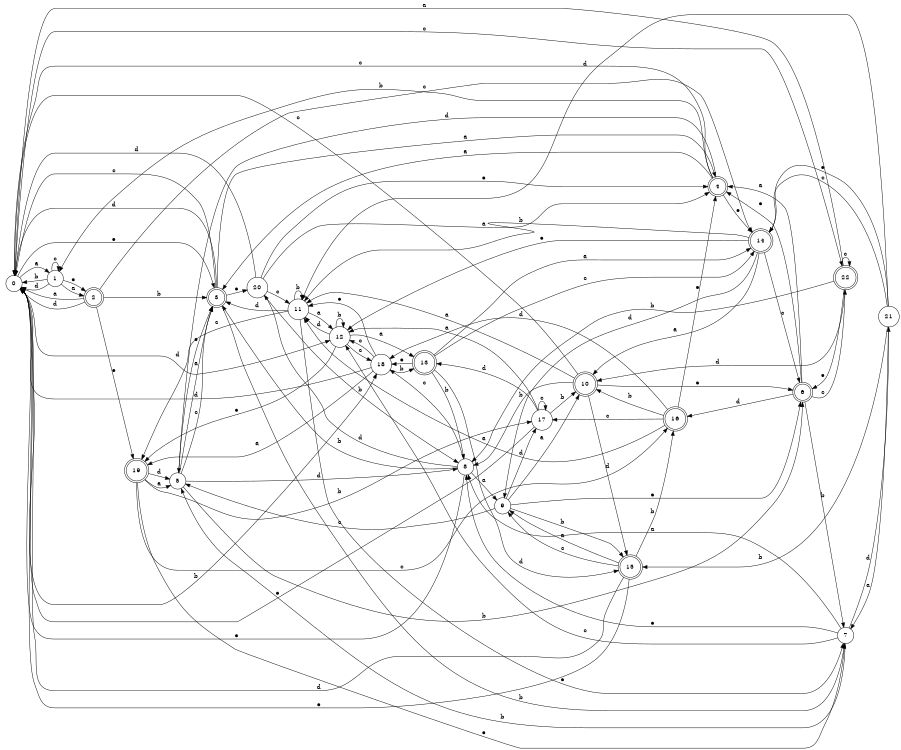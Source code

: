digraph n19_3 {
__start0 [label="" shape="none"];

rankdir=LR;
size="8,5";

s0 [style="filled", color="black", fillcolor="white" shape="circle", label="0"];
s1 [style="filled", color="black", fillcolor="white" shape="circle", label="1"];
s2 [style="rounded,filled", color="black", fillcolor="white" shape="doublecircle", label="2"];
s3 [style="rounded,filled", color="black", fillcolor="white" shape="doublecircle", label="3"];
s4 [style="rounded,filled", color="black", fillcolor="white" shape="doublecircle", label="4"];
s5 [style="filled", color="black", fillcolor="white" shape="circle", label="5"];
s6 [style="rounded,filled", color="black", fillcolor="white" shape="doublecircle", label="6"];
s7 [style="filled", color="black", fillcolor="white" shape="circle", label="7"];
s8 [style="filled", color="black", fillcolor="white" shape="circle", label="8"];
s9 [style="filled", color="black", fillcolor="white" shape="circle", label="9"];
s10 [style="rounded,filled", color="black", fillcolor="white" shape="doublecircle", label="10"];
s11 [style="filled", color="black", fillcolor="white" shape="circle", label="11"];
s12 [style="filled", color="black", fillcolor="white" shape="circle", label="12"];
s13 [style="rounded,filled", color="black", fillcolor="white" shape="doublecircle", label="13"];
s14 [style="rounded,filled", color="black", fillcolor="white" shape="doublecircle", label="14"];
s15 [style="rounded,filled", color="black", fillcolor="white" shape="doublecircle", label="15"];
s16 [style="rounded,filled", color="black", fillcolor="white" shape="doublecircle", label="16"];
s17 [style="filled", color="black", fillcolor="white" shape="circle", label="17"];
s18 [style="filled", color="black", fillcolor="white" shape="circle", label="18"];
s19 [style="rounded,filled", color="black", fillcolor="white" shape="doublecircle", label="19"];
s20 [style="filled", color="black", fillcolor="white" shape="circle", label="20"];
s21 [style="filled", color="black", fillcolor="white" shape="circle", label="21"];
s22 [style="rounded,filled", color="black", fillcolor="white" shape="doublecircle", label="22"];
s0 -> s1 [label="a"];
s0 -> s18 [label="b"];
s0 -> s22 [label="c"];
s0 -> s12 [label="d"];
s0 -> s3 [label="e"];
s1 -> s2 [label="a"];
s1 -> s0 [label="b"];
s1 -> s1 [label="c"];
s1 -> s0 [label="d"];
s1 -> s2 [label="e"];
s2 -> s0 [label="a"];
s2 -> s3 [label="b"];
s2 -> s14 [label="c"];
s2 -> s0 [label="d"];
s2 -> s19 [label="e"];
s3 -> s4 [label="a"];
s3 -> s7 [label="b"];
s3 -> s0 [label="c"];
s3 -> s0 [label="d"];
s3 -> s20 [label="e"];
s4 -> s3 [label="a"];
s4 -> s1 [label="b"];
s4 -> s0 [label="c"];
s4 -> s5 [label="d"];
s4 -> s14 [label="e"];
s5 -> s3 [label="a"];
s5 -> s6 [label="b"];
s5 -> s3 [label="c"];
s5 -> s8 [label="d"];
s5 -> s3 [label="e"];
s6 -> s4 [label="a"];
s6 -> s7 [label="b"];
s6 -> s22 [label="c"];
s6 -> s16 [label="d"];
s6 -> s4 [label="e"];
s7 -> s8 [label="a"];
s7 -> s5 [label="b"];
s7 -> s12 [label="c"];
s7 -> s21 [label="d"];
s7 -> s8 [label="e"];
s8 -> s9 [label="a"];
s8 -> s3 [label="b"];
s8 -> s18 [label="c"];
s8 -> s20 [label="d"];
s8 -> s0 [label="e"];
s9 -> s10 [label="a"];
s9 -> s15 [label="b"];
s9 -> s5 [label="c"];
s9 -> s17 [label="d"];
s9 -> s6 [label="e"];
s10 -> s11 [label="a"];
s10 -> s8 [label="b"];
s10 -> s0 [label="c"];
s10 -> s15 [label="d"];
s10 -> s6 [label="e"];
s11 -> s12 [label="a"];
s11 -> s11 [label="b"];
s11 -> s19 [label="c"];
s11 -> s3 [label="d"];
s11 -> s7 [label="e"];
s12 -> s13 [label="a"];
s12 -> s12 [label="b"];
s12 -> s18 [label="c"];
s12 -> s11 [label="d"];
s12 -> s19 [label="e"];
s13 -> s14 [label="a"];
s13 -> s8 [label="b"];
s13 -> s14 [label="c"];
s13 -> s15 [label="d"];
s13 -> s18 [label="e"];
s14 -> s10 [label="a"];
s14 -> s11 [label="b"];
s14 -> s6 [label="c"];
s14 -> s9 [label="d"];
s14 -> s12 [label="e"];
s15 -> s9 [label="a"];
s15 -> s16 [label="b"];
s15 -> s9 [label="c"];
s15 -> s0 [label="d"];
s15 -> s0 [label="e"];
s16 -> s11 [label="a"];
s16 -> s10 [label="b"];
s16 -> s17 [label="c"];
s16 -> s18 [label="d"];
s16 -> s4 [label="e"];
s17 -> s12 [label="a"];
s17 -> s10 [label="b"];
s17 -> s17 [label="c"];
s17 -> s13 [label="d"];
s17 -> s0 [label="e"];
s18 -> s19 [label="a"];
s18 -> s13 [label="b"];
s18 -> s12 [label="c"];
s18 -> s0 [label="d"];
s18 -> s11 [label="e"];
s19 -> s5 [label="a"];
s19 -> s17 [label="b"];
s19 -> s16 [label="c"];
s19 -> s5 [label="d"];
s19 -> s7 [label="e"];
s20 -> s4 [label="a"];
s20 -> s8 [label="b"];
s20 -> s11 [label="c"];
s20 -> s0 [label="d"];
s20 -> s4 [label="e"];
s21 -> s7 [label="a"];
s21 -> s15 [label="b"];
s21 -> s14 [label="c"];
s21 -> s11 [label="d"];
s21 -> s14 [label="e"];
s22 -> s0 [label="a"];
s22 -> s8 [label="b"];
s22 -> s22 [label="c"];
s22 -> s10 [label="d"];
s22 -> s6 [label="e"];

}